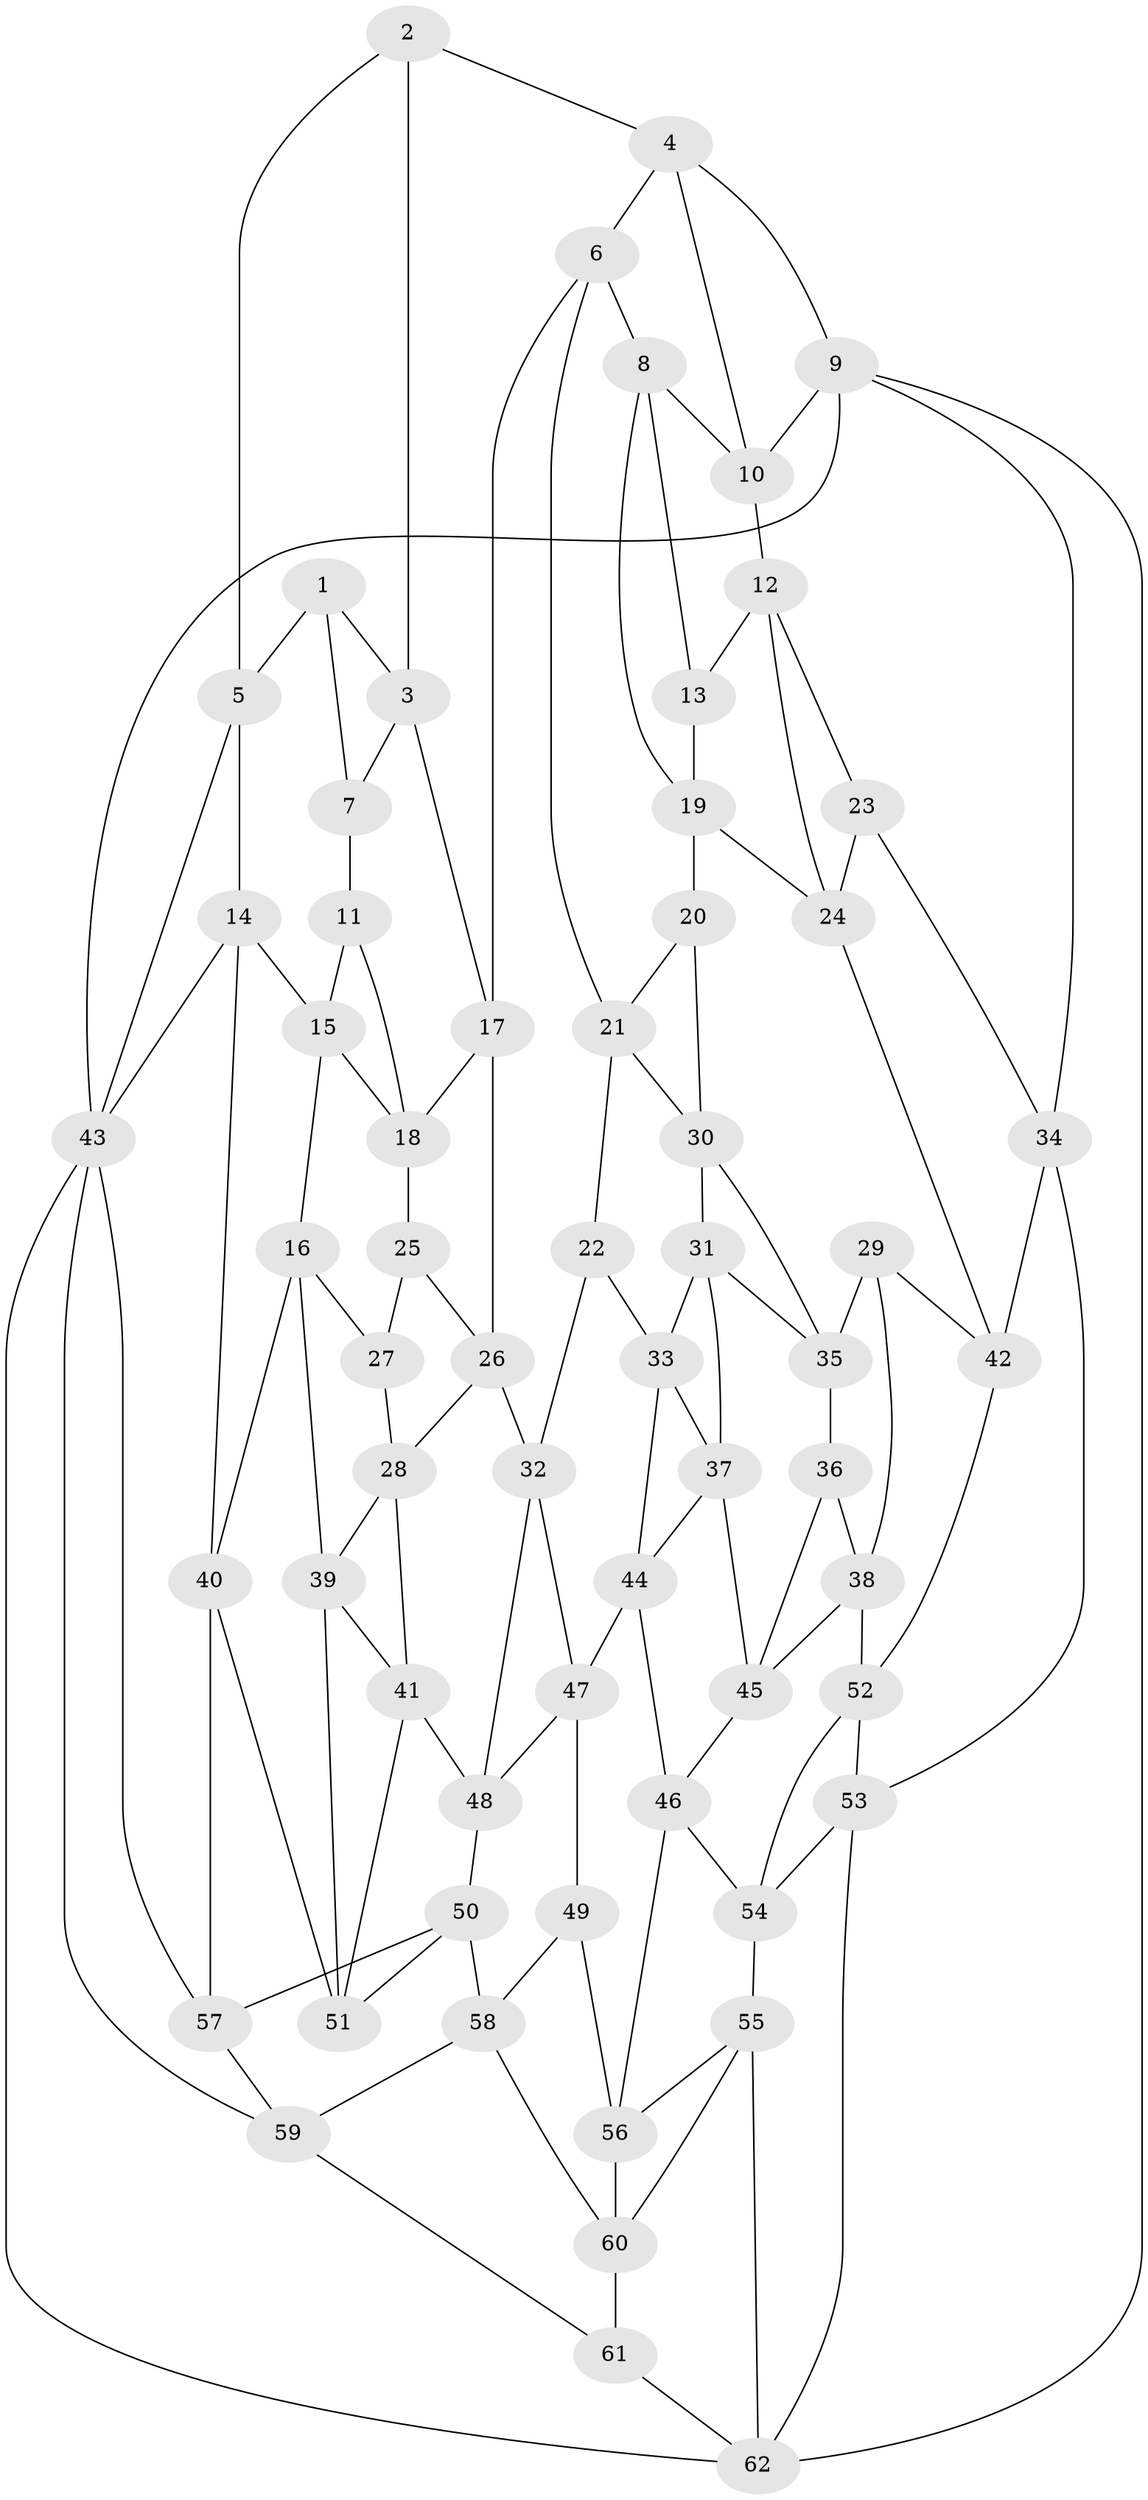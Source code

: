// original degree distribution, {3: 0.016129032258064516, 5: 0.5161290322580645, 4: 0.24193548387096775, 6: 0.22580645161290322}
// Generated by graph-tools (version 1.1) at 2025/51/03/09/25 03:51:11]
// undirected, 62 vertices, 119 edges
graph export_dot {
graph [start="1"]
  node [color=gray90,style=filled];
  1;
  2;
  3;
  4;
  5;
  6;
  7;
  8;
  9;
  10;
  11;
  12;
  13;
  14;
  15;
  16;
  17;
  18;
  19;
  20;
  21;
  22;
  23;
  24;
  25;
  26;
  27;
  28;
  29;
  30;
  31;
  32;
  33;
  34;
  35;
  36;
  37;
  38;
  39;
  40;
  41;
  42;
  43;
  44;
  45;
  46;
  47;
  48;
  49;
  50;
  51;
  52;
  53;
  54;
  55;
  56;
  57;
  58;
  59;
  60;
  61;
  62;
  1 -- 3 [weight=1.0];
  1 -- 5 [weight=1.0];
  1 -- 7 [weight=1.0];
  2 -- 3 [weight=1.0];
  2 -- 4 [weight=1.0];
  2 -- 5 [weight=1.0];
  3 -- 7 [weight=1.0];
  3 -- 17 [weight=1.0];
  4 -- 6 [weight=1.0];
  4 -- 9 [weight=1.0];
  4 -- 10 [weight=1.0];
  5 -- 14 [weight=1.0];
  5 -- 43 [weight=1.0];
  6 -- 8 [weight=1.0];
  6 -- 17 [weight=1.0];
  6 -- 21 [weight=1.0];
  7 -- 11 [weight=2.0];
  8 -- 10 [weight=1.0];
  8 -- 13 [weight=1.0];
  8 -- 19 [weight=1.0];
  9 -- 10 [weight=1.0];
  9 -- 34 [weight=1.0];
  9 -- 43 [weight=1.0];
  9 -- 62 [weight=1.0];
  10 -- 12 [weight=1.0];
  11 -- 15 [weight=1.0];
  11 -- 18 [weight=1.0];
  12 -- 13 [weight=1.0];
  12 -- 23 [weight=1.0];
  12 -- 24 [weight=1.0];
  13 -- 19 [weight=1.0];
  14 -- 15 [weight=1.0];
  14 -- 40 [weight=1.0];
  14 -- 43 [weight=1.0];
  15 -- 16 [weight=1.0];
  15 -- 18 [weight=1.0];
  16 -- 27 [weight=1.0];
  16 -- 39 [weight=1.0];
  16 -- 40 [weight=1.0];
  17 -- 18 [weight=1.0];
  17 -- 26 [weight=1.0];
  18 -- 25 [weight=1.0];
  19 -- 20 [weight=1.0];
  19 -- 24 [weight=1.0];
  20 -- 21 [weight=1.0];
  20 -- 30 [weight=1.0];
  21 -- 22 [weight=1.0];
  21 -- 30 [weight=1.0];
  22 -- 32 [weight=1.0];
  22 -- 33 [weight=1.0];
  23 -- 24 [weight=1.0];
  23 -- 34 [weight=1.0];
  24 -- 42 [weight=1.0];
  25 -- 26 [weight=1.0];
  25 -- 27 [weight=1.0];
  26 -- 28 [weight=1.0];
  26 -- 32 [weight=1.0];
  27 -- 28 [weight=1.0];
  28 -- 39 [weight=1.0];
  28 -- 41 [weight=1.0];
  29 -- 35 [weight=1.0];
  29 -- 38 [weight=1.0];
  29 -- 42 [weight=1.0];
  30 -- 31 [weight=1.0];
  30 -- 35 [weight=1.0];
  31 -- 33 [weight=1.0];
  31 -- 35 [weight=1.0];
  31 -- 37 [weight=1.0];
  32 -- 47 [weight=1.0];
  32 -- 48 [weight=1.0];
  33 -- 37 [weight=1.0];
  33 -- 44 [weight=1.0];
  34 -- 42 [weight=1.0];
  34 -- 53 [weight=1.0];
  35 -- 36 [weight=1.0];
  36 -- 38 [weight=1.0];
  36 -- 45 [weight=1.0];
  37 -- 44 [weight=1.0];
  37 -- 45 [weight=1.0];
  38 -- 45 [weight=1.0];
  38 -- 52 [weight=1.0];
  39 -- 41 [weight=1.0];
  39 -- 51 [weight=1.0];
  40 -- 51 [weight=1.0];
  40 -- 57 [weight=1.0];
  41 -- 48 [weight=1.0];
  41 -- 51 [weight=1.0];
  42 -- 52 [weight=1.0];
  43 -- 57 [weight=1.0];
  43 -- 59 [weight=1.0];
  43 -- 62 [weight=1.0];
  44 -- 46 [weight=1.0];
  44 -- 47 [weight=1.0];
  45 -- 46 [weight=1.0];
  46 -- 54 [weight=1.0];
  46 -- 56 [weight=1.0];
  47 -- 48 [weight=1.0];
  47 -- 49 [weight=1.0];
  48 -- 50 [weight=1.0];
  49 -- 56 [weight=1.0];
  49 -- 58 [weight=1.0];
  50 -- 51 [weight=1.0];
  50 -- 57 [weight=1.0];
  50 -- 58 [weight=1.0];
  52 -- 53 [weight=1.0];
  52 -- 54 [weight=1.0];
  53 -- 54 [weight=1.0];
  53 -- 62 [weight=1.0];
  54 -- 55 [weight=1.0];
  55 -- 56 [weight=1.0];
  55 -- 60 [weight=1.0];
  55 -- 62 [weight=1.0];
  56 -- 60 [weight=1.0];
  57 -- 59 [weight=1.0];
  58 -- 59 [weight=1.0];
  58 -- 60 [weight=1.0];
  59 -- 61 [weight=1.0];
  60 -- 61 [weight=1.0];
  61 -- 62 [weight=1.0];
}
